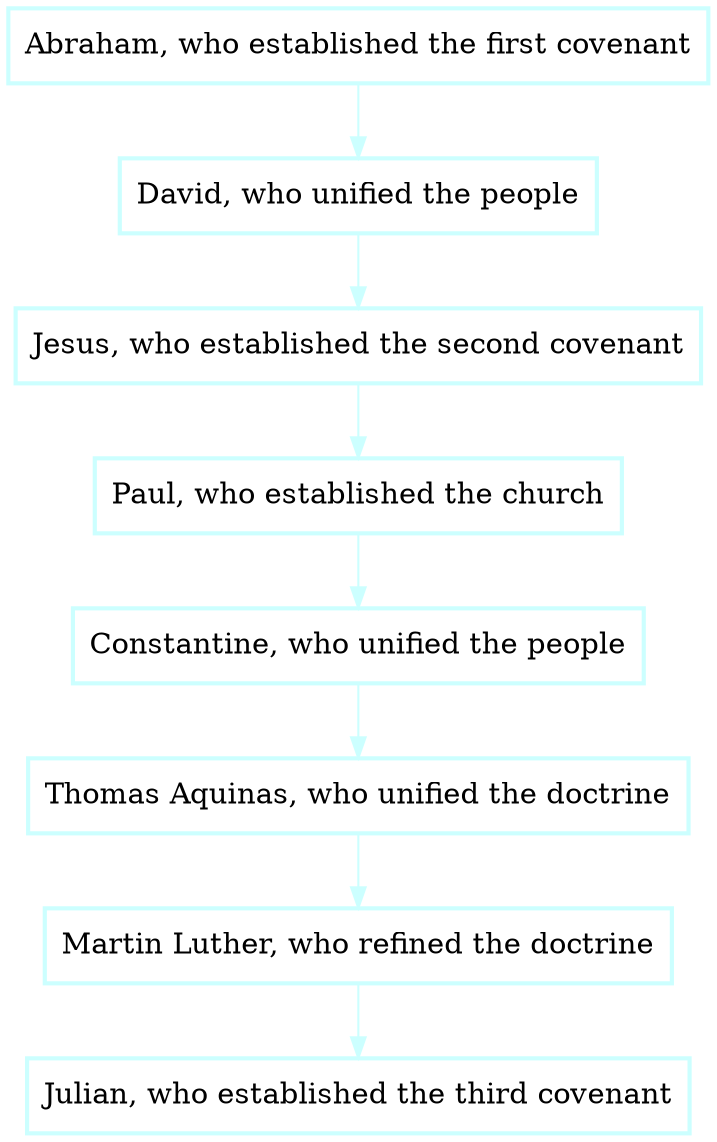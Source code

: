 digraph D {
rankdir = TB
style = filled
fontcolor = black
color = black
bgcolor = white
gradientangle = 0
dpi = 300
"cluster_66" [rankdir=TB, shape=box, penwidth=2, color="#ccffff", fontcolor=black, fillcolor=white, style=filled, gradientangle=270.05, label="Abraham, who established the first covenant"]
"cluster_67" [rankdir=TB, shape=box, penwidth=2, color="#ccffff", fontcolor=black, fillcolor=white, style=filled, gradientangle=270.05, label="David, who unified the people"]
"cluster_68" [rankdir=TB, shape=box, penwidth=2, color="#ccffff", fontcolor=black, fillcolor=white, style=filled, gradientangle=270.05, label="Jesus, who established the second covenant"]
"cluster_69" [rankdir=TB, shape=box, penwidth=2, color="#ccffff", fontcolor=black, fillcolor=white, style=filled, gradientangle=270.05, label="Paul, who established the church"]
"cluster_70" [rankdir=TB, shape=box, penwidth=2, color="#ccffff", fontcolor=black, fillcolor=white, style=filled, gradientangle=270.05, label="Constantine, who unified the people"]
"cluster_71" [rankdir=TB, shape=box, penwidth=2, color="#ccffff", fontcolor=black, fillcolor=white, style=filled, gradientangle=270.05, label="Thomas Aquinas, who unified the doctrine"]
"cluster_72" [rankdir=TB, shape=box, penwidth=2, color="#ccffff", fontcolor=black, fillcolor=white, style=filled, gradientangle=270.05, label="Martin Luther, who refined the doctrine"]
"cluster_73" [rankdir=TB, shape=box, penwidth=2, color="#ccffff", fontcolor=black, fillcolor=white, style=filled, gradientangle=270.05, label="Julian, who established the third covenant"]
"cluster_72" -> "cluster_73" [color="#ccffff", penwidth=1, ltail="cluster_72", lhead="cluster_73"]
"cluster_71" -> "cluster_72" [color="#ccffff", penwidth=1, ltail="cluster_72", lhead="cluster_73"]
"cluster_70" -> "cluster_71" [color="#ccffff", penwidth=1, ltail="cluster_72", lhead="cluster_73"]
"cluster_69" -> "cluster_70" [color="#ccffff", penwidth=1, ltail="cluster_72", lhead="cluster_73"]
"cluster_68" -> "cluster_69" [color="#ccffff", penwidth=1, ltail="cluster_72", lhead="cluster_73"]
"cluster_67" -> "cluster_68" [color="#ccffff", penwidth=1, ltail="cluster_72", lhead="cluster_73"]
"cluster_66" -> "cluster_67" [color="#ccffff", penwidth=1, ltail="cluster_72", lhead="cluster_73"]
}